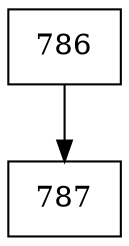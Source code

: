 digraph G {
  node [shape=record];
  node0 [label="{786}"];
  node0 -> node1;
  node1 [label="{787}"];
}
